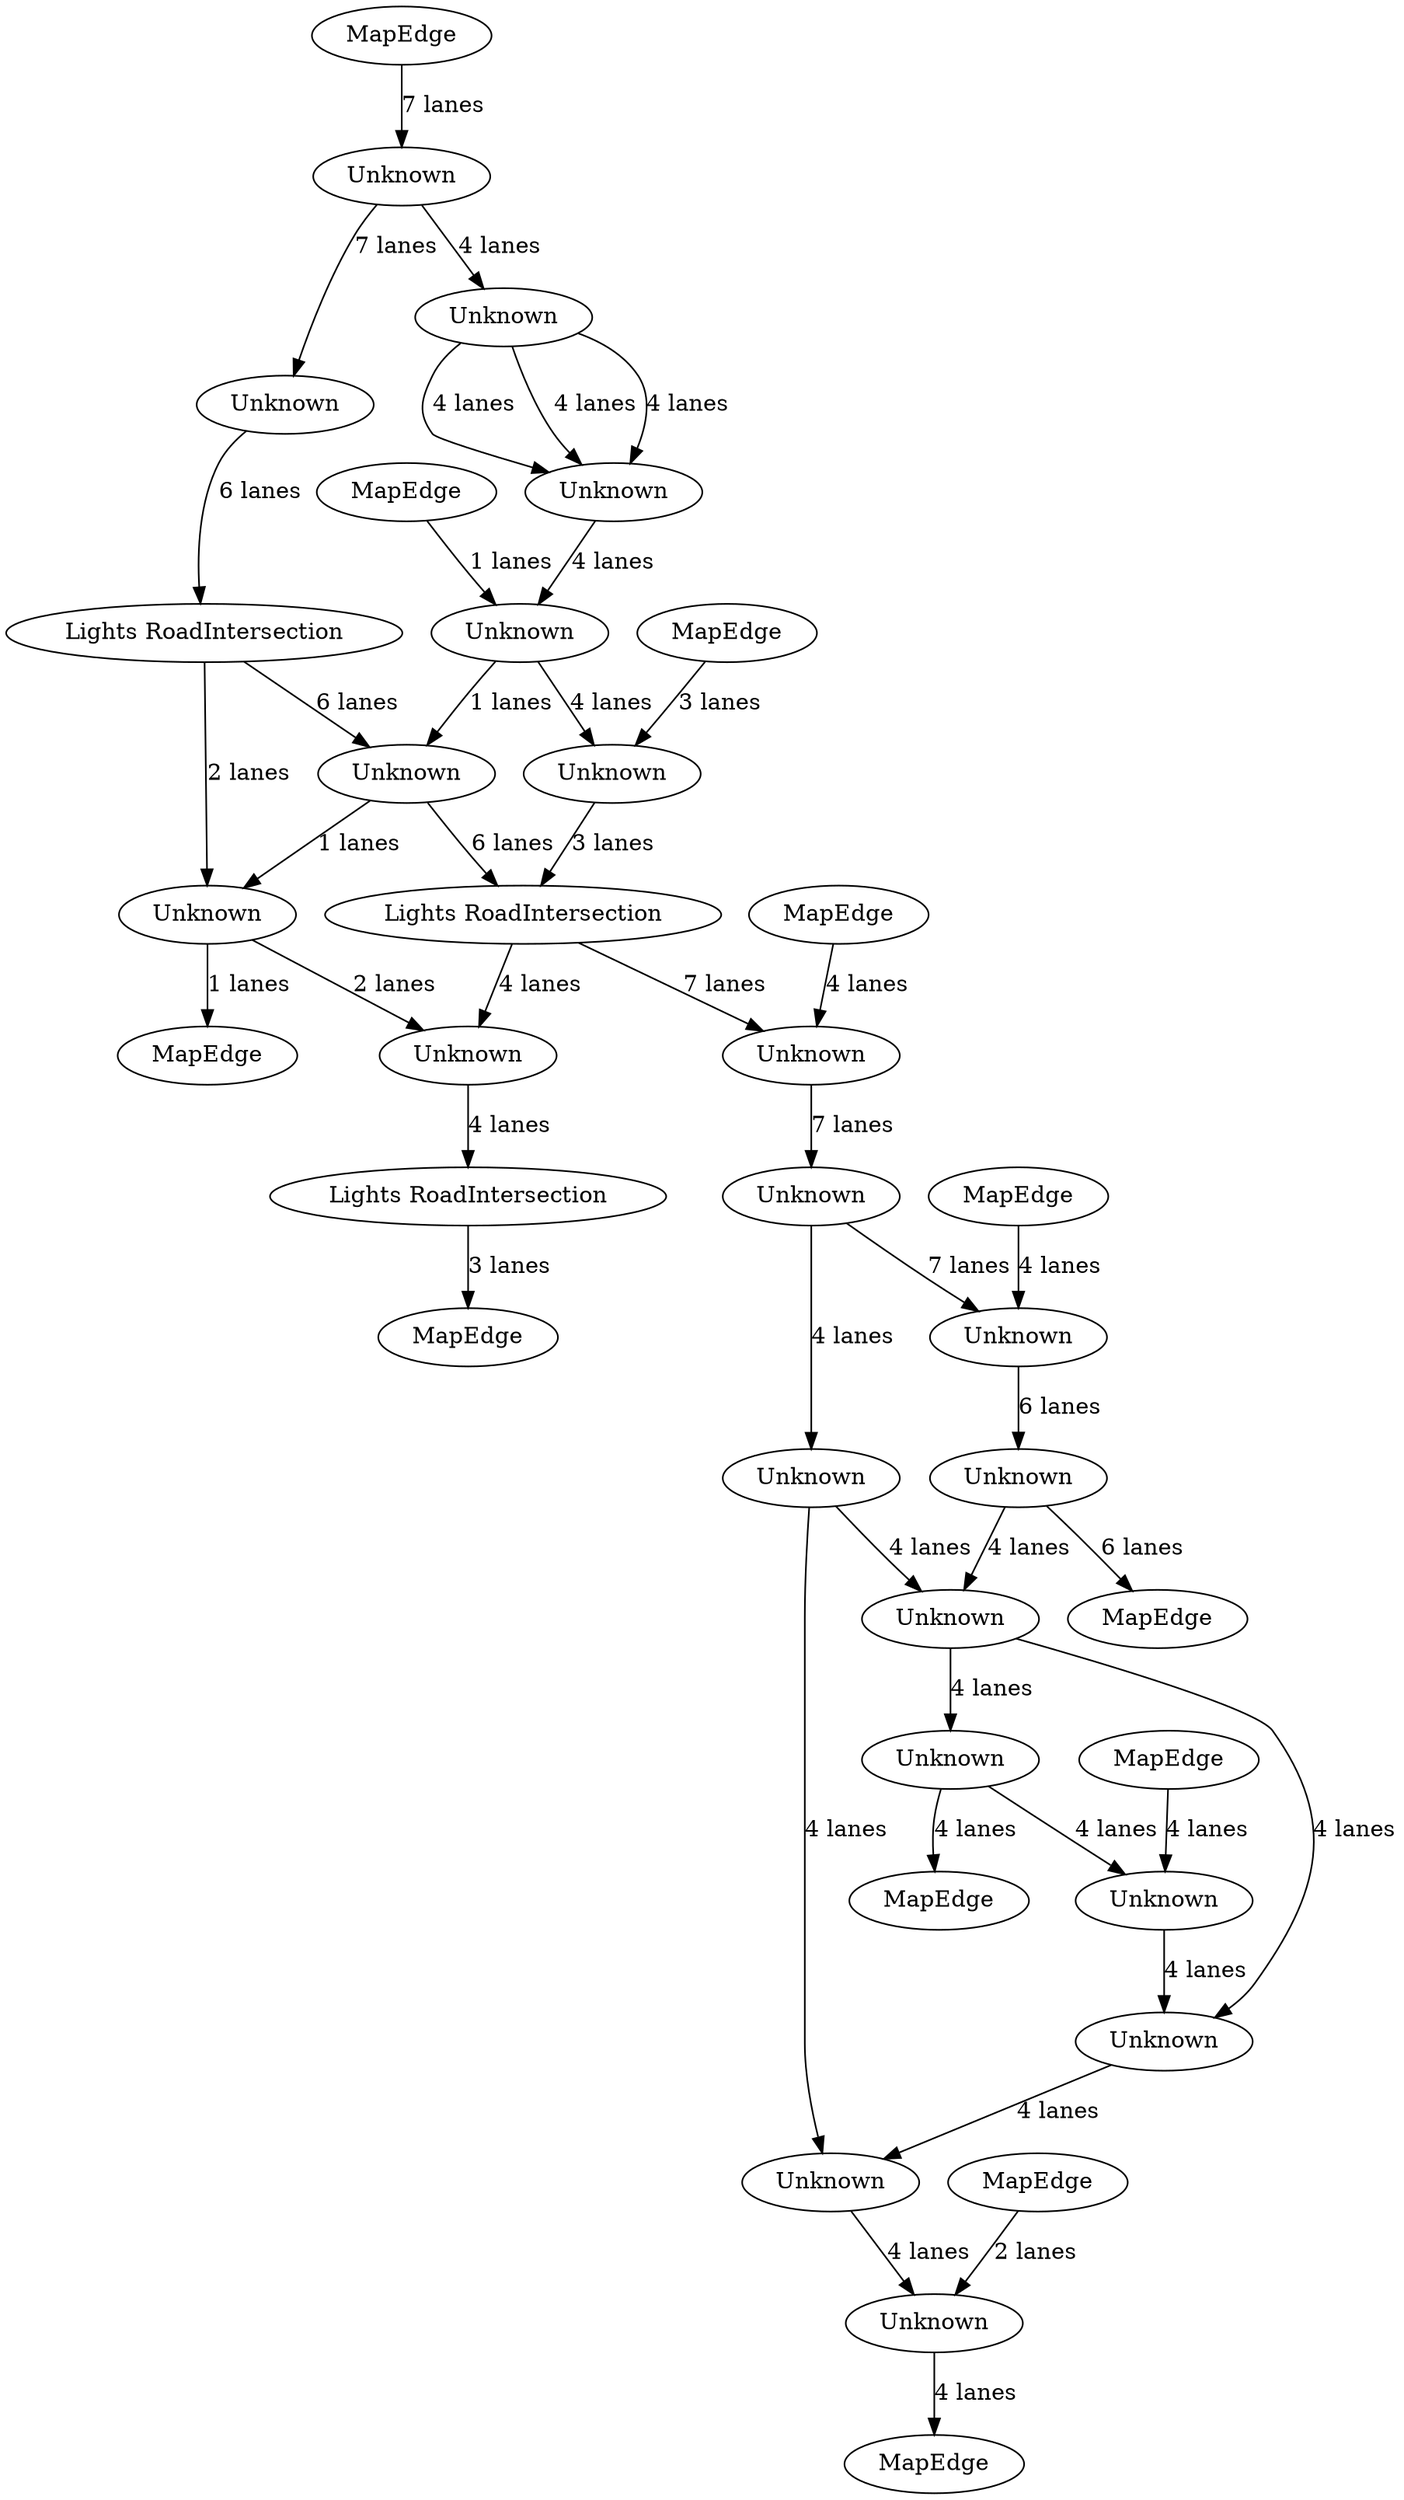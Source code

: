 digraph {
    0 [ label = "MapEdge" ]
    1 [ label = "Lights RoadIntersection" ]
    2 [ label = "MapEdge" ]
    3 [ label = "MapEdge" ]
    4 [ label = "MapEdge" ]
    5 [ label = "Unknown" ]
    6 [ label = "MapEdge" ]
    7 [ label = "Unknown" ]
    8 [ label = "Unknown" ]
    9 [ label = "MapEdge" ]
    10 [ label = "Lights RoadIntersection" ]
    11 [ label = "Unknown" ]
    12 [ label = "Unknown" ]
    13 [ label = "Lights RoadIntersection" ]
    14 [ label = "Unknown" ]
    15 [ label = "Unknown" ]
    16 [ label = "MapEdge" ]
    17 [ label = "MapEdge" ]
    18 [ label = "Unknown" ]
    19 [ label = "Unknown" ]
    20 [ label = "MapEdge" ]
    21 [ label = "MapEdge" ]
    22 [ label = "Unknown" ]
    23 [ label = "Unknown" ]
    24 [ label = "Unknown" ]
    25 [ label = "Unknown" ]
    26 [ label = "MapEdge" ]
    27 [ label = "Unknown" ]
    28 [ label = "MapEdge" ]
    29 [ label = "Unknown" ]
    30 [ label = "Unknown" ]
    31 [ label = "Unknown" ]
    32 [ label = "Unknown" ]
    33 [ label = "Unknown" ]
    34 [ label = "Unknown" ]
    6 -> 7 [ label = "4 lanes" ]
    9 -> 8 [ label = "4 lanes" ]
    8 -> 27 [ label = "7 lanes" ]
    27 -> 7 [ label = "7 lanes" ]
    3 -> 12 [ label = "3 lanes" ]
    5 -> 10 [ label = "4 lanes" ]
    1 -> 5 [ label = "4 lanes" ]
    10 -> 4 [ label = "3 lanes" ]
    7 -> 29 [ label = "6 lanes" ]
    29 -> 2 [ label = "6 lanes" ]
    14 -> 5 [ label = "2 lanes" ]
    13 -> 14 [ label = "2 lanes" ]
    1 -> 8 [ label = "7 lanes" ]
    11 -> 13 [ label = "6 lanes" ]
    0 -> 22 [ label = "7 lanes" ]
    22 -> 11 [ label = "7 lanes" ]
    15 -> 14 [ label = "1 lanes" ]
    25 -> 15 [ label = "1 lanes" ]
    14 -> 16 [ label = "1 lanes" ]
    26 -> 25 [ label = "1 lanes" ]
    17 -> 34 [ label = "4 lanes" ]
    18 -> 19 [ label = "4 lanes" ]
    19 -> 20 [ label = "4 lanes" ]
    31 -> 18 [ label = "4 lanes" ]
    34 -> 31 [ label = "4 lanes" ]
    21 -> 19 [ label = "2 lanes" ]
    13 -> 15 [ label = "6 lanes" ]
    15 -> 1 [ label = "6 lanes" ]
    12 -> 1 [ label = "3 lanes" ]
    22 -> 23 [ label = "4 lanes" ]
    23 -> 24 [ label = "4 lanes" ]
    24 -> 25 [ label = "4 lanes" ]
    25 -> 12 [ label = "4 lanes" ]
    23 -> 24 [ label = "4 lanes" ]
    23 -> 24 [ label = "4 lanes" ]
    27 -> 32 [ label = "4 lanes" ]
    30 -> 33 [ label = "4 lanes" ]
    32 -> 30 [ label = "4 lanes" ]
    33 -> 28 [ label = "4 lanes" ]
    29 -> 30 [ label = "4 lanes" ]
    32 -> 18 [ label = "4 lanes" ]
    33 -> 34 [ label = "4 lanes" ]
    30 -> 31 [ label = "4 lanes" ]
}
